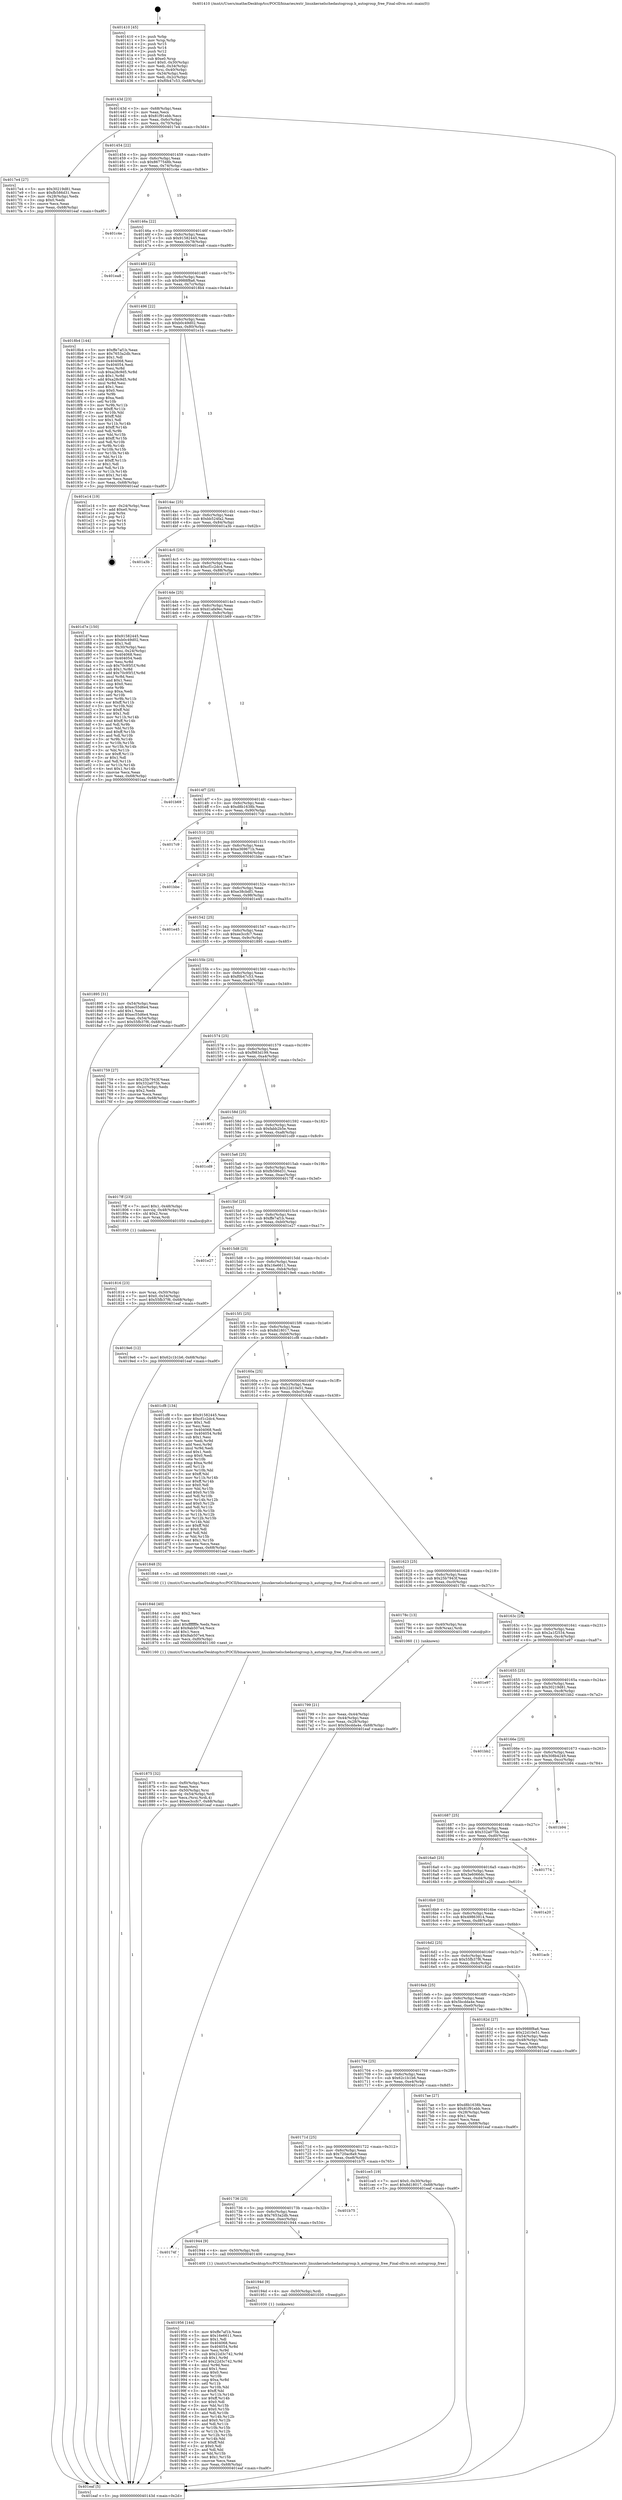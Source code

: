 digraph "0x401410" {
  label = "0x401410 (/mnt/c/Users/mathe/Desktop/tcc/POCII/binaries/extr_linuxkernelschedautogroup.h_autogroup_free_Final-ollvm.out::main(0))"
  labelloc = "t"
  node[shape=record]

  Entry [label="",width=0.3,height=0.3,shape=circle,fillcolor=black,style=filled]
  "0x40143d" [label="{
     0x40143d [23]\l
     | [instrs]\l
     &nbsp;&nbsp;0x40143d \<+3\>: mov -0x68(%rbp),%eax\l
     &nbsp;&nbsp;0x401440 \<+2\>: mov %eax,%ecx\l
     &nbsp;&nbsp;0x401442 \<+6\>: sub $0x81f91ebb,%ecx\l
     &nbsp;&nbsp;0x401448 \<+3\>: mov %eax,-0x6c(%rbp)\l
     &nbsp;&nbsp;0x40144b \<+3\>: mov %ecx,-0x70(%rbp)\l
     &nbsp;&nbsp;0x40144e \<+6\>: je 00000000004017e4 \<main+0x3d4\>\l
  }"]
  "0x4017e4" [label="{
     0x4017e4 [27]\l
     | [instrs]\l
     &nbsp;&nbsp;0x4017e4 \<+5\>: mov $0x30219d81,%eax\l
     &nbsp;&nbsp;0x4017e9 \<+5\>: mov $0xfb586d31,%ecx\l
     &nbsp;&nbsp;0x4017ee \<+3\>: mov -0x28(%rbp),%edx\l
     &nbsp;&nbsp;0x4017f1 \<+3\>: cmp $0x0,%edx\l
     &nbsp;&nbsp;0x4017f4 \<+3\>: cmove %ecx,%eax\l
     &nbsp;&nbsp;0x4017f7 \<+3\>: mov %eax,-0x68(%rbp)\l
     &nbsp;&nbsp;0x4017fa \<+5\>: jmp 0000000000401eaf \<main+0xa9f\>\l
  }"]
  "0x401454" [label="{
     0x401454 [22]\l
     | [instrs]\l
     &nbsp;&nbsp;0x401454 \<+5\>: jmp 0000000000401459 \<main+0x49\>\l
     &nbsp;&nbsp;0x401459 \<+3\>: mov -0x6c(%rbp),%eax\l
     &nbsp;&nbsp;0x40145c \<+5\>: sub $0x8677548b,%eax\l
     &nbsp;&nbsp;0x401461 \<+3\>: mov %eax,-0x74(%rbp)\l
     &nbsp;&nbsp;0x401464 \<+6\>: je 0000000000401c4e \<main+0x83e\>\l
  }"]
  Exit [label="",width=0.3,height=0.3,shape=circle,fillcolor=black,style=filled,peripheries=2]
  "0x401c4e" [label="{
     0x401c4e\l
  }", style=dashed]
  "0x40146a" [label="{
     0x40146a [22]\l
     | [instrs]\l
     &nbsp;&nbsp;0x40146a \<+5\>: jmp 000000000040146f \<main+0x5f\>\l
     &nbsp;&nbsp;0x40146f \<+3\>: mov -0x6c(%rbp),%eax\l
     &nbsp;&nbsp;0x401472 \<+5\>: sub $0x91582445,%eax\l
     &nbsp;&nbsp;0x401477 \<+3\>: mov %eax,-0x78(%rbp)\l
     &nbsp;&nbsp;0x40147a \<+6\>: je 0000000000401ea8 \<main+0xa98\>\l
  }"]
  "0x401956" [label="{
     0x401956 [144]\l
     | [instrs]\l
     &nbsp;&nbsp;0x401956 \<+5\>: mov $0xffe7af1b,%eax\l
     &nbsp;&nbsp;0x40195b \<+5\>: mov $0x16e6611,%ecx\l
     &nbsp;&nbsp;0x401960 \<+2\>: mov $0x1,%dl\l
     &nbsp;&nbsp;0x401962 \<+7\>: mov 0x404068,%esi\l
     &nbsp;&nbsp;0x401969 \<+8\>: mov 0x404054,%r8d\l
     &nbsp;&nbsp;0x401971 \<+3\>: mov %esi,%r9d\l
     &nbsp;&nbsp;0x401974 \<+7\>: sub $0x22d3c742,%r9d\l
     &nbsp;&nbsp;0x40197b \<+4\>: sub $0x1,%r9d\l
     &nbsp;&nbsp;0x40197f \<+7\>: add $0x22d3c742,%r9d\l
     &nbsp;&nbsp;0x401986 \<+4\>: imul %r9d,%esi\l
     &nbsp;&nbsp;0x40198a \<+3\>: and $0x1,%esi\l
     &nbsp;&nbsp;0x40198d \<+3\>: cmp $0x0,%esi\l
     &nbsp;&nbsp;0x401990 \<+4\>: sete %r10b\l
     &nbsp;&nbsp;0x401994 \<+4\>: cmp $0xa,%r8d\l
     &nbsp;&nbsp;0x401998 \<+4\>: setl %r11b\l
     &nbsp;&nbsp;0x40199c \<+3\>: mov %r10b,%bl\l
     &nbsp;&nbsp;0x40199f \<+3\>: xor $0xff,%bl\l
     &nbsp;&nbsp;0x4019a2 \<+3\>: mov %r11b,%r14b\l
     &nbsp;&nbsp;0x4019a5 \<+4\>: xor $0xff,%r14b\l
     &nbsp;&nbsp;0x4019a9 \<+3\>: xor $0x0,%dl\l
     &nbsp;&nbsp;0x4019ac \<+3\>: mov %bl,%r15b\l
     &nbsp;&nbsp;0x4019af \<+4\>: and $0x0,%r15b\l
     &nbsp;&nbsp;0x4019b3 \<+3\>: and %dl,%r10b\l
     &nbsp;&nbsp;0x4019b6 \<+3\>: mov %r14b,%r12b\l
     &nbsp;&nbsp;0x4019b9 \<+4\>: and $0x0,%r12b\l
     &nbsp;&nbsp;0x4019bd \<+3\>: and %dl,%r11b\l
     &nbsp;&nbsp;0x4019c0 \<+3\>: or %r10b,%r15b\l
     &nbsp;&nbsp;0x4019c3 \<+3\>: or %r11b,%r12b\l
     &nbsp;&nbsp;0x4019c6 \<+3\>: xor %r12b,%r15b\l
     &nbsp;&nbsp;0x4019c9 \<+3\>: or %r14b,%bl\l
     &nbsp;&nbsp;0x4019cc \<+3\>: xor $0xff,%bl\l
     &nbsp;&nbsp;0x4019cf \<+3\>: or $0x0,%dl\l
     &nbsp;&nbsp;0x4019d2 \<+2\>: and %dl,%bl\l
     &nbsp;&nbsp;0x4019d4 \<+3\>: or %bl,%r15b\l
     &nbsp;&nbsp;0x4019d7 \<+4\>: test $0x1,%r15b\l
     &nbsp;&nbsp;0x4019db \<+3\>: cmovne %ecx,%eax\l
     &nbsp;&nbsp;0x4019de \<+3\>: mov %eax,-0x68(%rbp)\l
     &nbsp;&nbsp;0x4019e1 \<+5\>: jmp 0000000000401eaf \<main+0xa9f\>\l
  }"]
  "0x401ea8" [label="{
     0x401ea8\l
  }", style=dashed]
  "0x401480" [label="{
     0x401480 [22]\l
     | [instrs]\l
     &nbsp;&nbsp;0x401480 \<+5\>: jmp 0000000000401485 \<main+0x75\>\l
     &nbsp;&nbsp;0x401485 \<+3\>: mov -0x6c(%rbp),%eax\l
     &nbsp;&nbsp;0x401488 \<+5\>: sub $0x9988f8a6,%eax\l
     &nbsp;&nbsp;0x40148d \<+3\>: mov %eax,-0x7c(%rbp)\l
     &nbsp;&nbsp;0x401490 \<+6\>: je 00000000004018b4 \<main+0x4a4\>\l
  }"]
  "0x40194d" [label="{
     0x40194d [9]\l
     | [instrs]\l
     &nbsp;&nbsp;0x40194d \<+4\>: mov -0x50(%rbp),%rdi\l
     &nbsp;&nbsp;0x401951 \<+5\>: call 0000000000401030 \<free@plt\>\l
     | [calls]\l
     &nbsp;&nbsp;0x401030 \{1\} (unknown)\l
  }"]
  "0x4018b4" [label="{
     0x4018b4 [144]\l
     | [instrs]\l
     &nbsp;&nbsp;0x4018b4 \<+5\>: mov $0xffe7af1b,%eax\l
     &nbsp;&nbsp;0x4018b9 \<+5\>: mov $0x7653a2db,%ecx\l
     &nbsp;&nbsp;0x4018be \<+2\>: mov $0x1,%dl\l
     &nbsp;&nbsp;0x4018c0 \<+7\>: mov 0x404068,%esi\l
     &nbsp;&nbsp;0x4018c7 \<+7\>: mov 0x404054,%edi\l
     &nbsp;&nbsp;0x4018ce \<+3\>: mov %esi,%r8d\l
     &nbsp;&nbsp;0x4018d1 \<+7\>: sub $0xa28c9d5,%r8d\l
     &nbsp;&nbsp;0x4018d8 \<+4\>: sub $0x1,%r8d\l
     &nbsp;&nbsp;0x4018dc \<+7\>: add $0xa28c9d5,%r8d\l
     &nbsp;&nbsp;0x4018e3 \<+4\>: imul %r8d,%esi\l
     &nbsp;&nbsp;0x4018e7 \<+3\>: and $0x1,%esi\l
     &nbsp;&nbsp;0x4018ea \<+3\>: cmp $0x0,%esi\l
     &nbsp;&nbsp;0x4018ed \<+4\>: sete %r9b\l
     &nbsp;&nbsp;0x4018f1 \<+3\>: cmp $0xa,%edi\l
     &nbsp;&nbsp;0x4018f4 \<+4\>: setl %r10b\l
     &nbsp;&nbsp;0x4018f8 \<+3\>: mov %r9b,%r11b\l
     &nbsp;&nbsp;0x4018fb \<+4\>: xor $0xff,%r11b\l
     &nbsp;&nbsp;0x4018ff \<+3\>: mov %r10b,%bl\l
     &nbsp;&nbsp;0x401902 \<+3\>: xor $0xff,%bl\l
     &nbsp;&nbsp;0x401905 \<+3\>: xor $0x1,%dl\l
     &nbsp;&nbsp;0x401908 \<+3\>: mov %r11b,%r14b\l
     &nbsp;&nbsp;0x40190b \<+4\>: and $0xff,%r14b\l
     &nbsp;&nbsp;0x40190f \<+3\>: and %dl,%r9b\l
     &nbsp;&nbsp;0x401912 \<+3\>: mov %bl,%r15b\l
     &nbsp;&nbsp;0x401915 \<+4\>: and $0xff,%r15b\l
     &nbsp;&nbsp;0x401919 \<+3\>: and %dl,%r10b\l
     &nbsp;&nbsp;0x40191c \<+3\>: or %r9b,%r14b\l
     &nbsp;&nbsp;0x40191f \<+3\>: or %r10b,%r15b\l
     &nbsp;&nbsp;0x401922 \<+3\>: xor %r15b,%r14b\l
     &nbsp;&nbsp;0x401925 \<+3\>: or %bl,%r11b\l
     &nbsp;&nbsp;0x401928 \<+4\>: xor $0xff,%r11b\l
     &nbsp;&nbsp;0x40192c \<+3\>: or $0x1,%dl\l
     &nbsp;&nbsp;0x40192f \<+3\>: and %dl,%r11b\l
     &nbsp;&nbsp;0x401932 \<+3\>: or %r11b,%r14b\l
     &nbsp;&nbsp;0x401935 \<+4\>: test $0x1,%r14b\l
     &nbsp;&nbsp;0x401939 \<+3\>: cmovne %ecx,%eax\l
     &nbsp;&nbsp;0x40193c \<+3\>: mov %eax,-0x68(%rbp)\l
     &nbsp;&nbsp;0x40193f \<+5\>: jmp 0000000000401eaf \<main+0xa9f\>\l
  }"]
  "0x401496" [label="{
     0x401496 [22]\l
     | [instrs]\l
     &nbsp;&nbsp;0x401496 \<+5\>: jmp 000000000040149b \<main+0x8b\>\l
     &nbsp;&nbsp;0x40149b \<+3\>: mov -0x6c(%rbp),%eax\l
     &nbsp;&nbsp;0x40149e \<+5\>: sub $0xb0c49d02,%eax\l
     &nbsp;&nbsp;0x4014a3 \<+3\>: mov %eax,-0x80(%rbp)\l
     &nbsp;&nbsp;0x4014a6 \<+6\>: je 0000000000401e14 \<main+0xa04\>\l
  }"]
  "0x40174f" [label="{
     0x40174f\l
  }", style=dashed]
  "0x401e14" [label="{
     0x401e14 [19]\l
     | [instrs]\l
     &nbsp;&nbsp;0x401e14 \<+3\>: mov -0x24(%rbp),%eax\l
     &nbsp;&nbsp;0x401e17 \<+7\>: add $0xe0,%rsp\l
     &nbsp;&nbsp;0x401e1e \<+1\>: pop %rbx\l
     &nbsp;&nbsp;0x401e1f \<+2\>: pop %r12\l
     &nbsp;&nbsp;0x401e21 \<+2\>: pop %r14\l
     &nbsp;&nbsp;0x401e23 \<+2\>: pop %r15\l
     &nbsp;&nbsp;0x401e25 \<+1\>: pop %rbp\l
     &nbsp;&nbsp;0x401e26 \<+1\>: ret\l
  }"]
  "0x4014ac" [label="{
     0x4014ac [25]\l
     | [instrs]\l
     &nbsp;&nbsp;0x4014ac \<+5\>: jmp 00000000004014b1 \<main+0xa1\>\l
     &nbsp;&nbsp;0x4014b1 \<+3\>: mov -0x6c(%rbp),%eax\l
     &nbsp;&nbsp;0x4014b4 \<+5\>: sub $0xbb524fa2,%eax\l
     &nbsp;&nbsp;0x4014b9 \<+6\>: mov %eax,-0x84(%rbp)\l
     &nbsp;&nbsp;0x4014bf \<+6\>: je 0000000000401a3b \<main+0x62b\>\l
  }"]
  "0x401944" [label="{
     0x401944 [9]\l
     | [instrs]\l
     &nbsp;&nbsp;0x401944 \<+4\>: mov -0x50(%rbp),%rdi\l
     &nbsp;&nbsp;0x401948 \<+5\>: call 0000000000401400 \<autogroup_free\>\l
     | [calls]\l
     &nbsp;&nbsp;0x401400 \{1\} (/mnt/c/Users/mathe/Desktop/tcc/POCII/binaries/extr_linuxkernelschedautogroup.h_autogroup_free_Final-ollvm.out::autogroup_free)\l
  }"]
  "0x401a3b" [label="{
     0x401a3b\l
  }", style=dashed]
  "0x4014c5" [label="{
     0x4014c5 [25]\l
     | [instrs]\l
     &nbsp;&nbsp;0x4014c5 \<+5\>: jmp 00000000004014ca \<main+0xba\>\l
     &nbsp;&nbsp;0x4014ca \<+3\>: mov -0x6c(%rbp),%eax\l
     &nbsp;&nbsp;0x4014cd \<+5\>: sub $0xcf1c2dc4,%eax\l
     &nbsp;&nbsp;0x4014d2 \<+6\>: mov %eax,-0x88(%rbp)\l
     &nbsp;&nbsp;0x4014d8 \<+6\>: je 0000000000401d7e \<main+0x96e\>\l
  }"]
  "0x401736" [label="{
     0x401736 [25]\l
     | [instrs]\l
     &nbsp;&nbsp;0x401736 \<+5\>: jmp 000000000040173b \<main+0x32b\>\l
     &nbsp;&nbsp;0x40173b \<+3\>: mov -0x6c(%rbp),%eax\l
     &nbsp;&nbsp;0x40173e \<+5\>: sub $0x7653a2db,%eax\l
     &nbsp;&nbsp;0x401743 \<+6\>: mov %eax,-0xec(%rbp)\l
     &nbsp;&nbsp;0x401749 \<+6\>: je 0000000000401944 \<main+0x534\>\l
  }"]
  "0x401d7e" [label="{
     0x401d7e [150]\l
     | [instrs]\l
     &nbsp;&nbsp;0x401d7e \<+5\>: mov $0x91582445,%eax\l
     &nbsp;&nbsp;0x401d83 \<+5\>: mov $0xb0c49d02,%ecx\l
     &nbsp;&nbsp;0x401d88 \<+2\>: mov $0x1,%dl\l
     &nbsp;&nbsp;0x401d8a \<+3\>: mov -0x30(%rbp),%esi\l
     &nbsp;&nbsp;0x401d8d \<+3\>: mov %esi,-0x24(%rbp)\l
     &nbsp;&nbsp;0x401d90 \<+7\>: mov 0x404068,%esi\l
     &nbsp;&nbsp;0x401d97 \<+7\>: mov 0x404054,%edi\l
     &nbsp;&nbsp;0x401d9e \<+3\>: mov %esi,%r8d\l
     &nbsp;&nbsp;0x401da1 \<+7\>: sub $0x70c95f1f,%r8d\l
     &nbsp;&nbsp;0x401da8 \<+4\>: sub $0x1,%r8d\l
     &nbsp;&nbsp;0x401dac \<+7\>: add $0x70c95f1f,%r8d\l
     &nbsp;&nbsp;0x401db3 \<+4\>: imul %r8d,%esi\l
     &nbsp;&nbsp;0x401db7 \<+3\>: and $0x1,%esi\l
     &nbsp;&nbsp;0x401dba \<+3\>: cmp $0x0,%esi\l
     &nbsp;&nbsp;0x401dbd \<+4\>: sete %r9b\l
     &nbsp;&nbsp;0x401dc1 \<+3\>: cmp $0xa,%edi\l
     &nbsp;&nbsp;0x401dc4 \<+4\>: setl %r10b\l
     &nbsp;&nbsp;0x401dc8 \<+3\>: mov %r9b,%r11b\l
     &nbsp;&nbsp;0x401dcb \<+4\>: xor $0xff,%r11b\l
     &nbsp;&nbsp;0x401dcf \<+3\>: mov %r10b,%bl\l
     &nbsp;&nbsp;0x401dd2 \<+3\>: xor $0xff,%bl\l
     &nbsp;&nbsp;0x401dd5 \<+3\>: xor $0x1,%dl\l
     &nbsp;&nbsp;0x401dd8 \<+3\>: mov %r11b,%r14b\l
     &nbsp;&nbsp;0x401ddb \<+4\>: and $0xff,%r14b\l
     &nbsp;&nbsp;0x401ddf \<+3\>: and %dl,%r9b\l
     &nbsp;&nbsp;0x401de2 \<+3\>: mov %bl,%r15b\l
     &nbsp;&nbsp;0x401de5 \<+4\>: and $0xff,%r15b\l
     &nbsp;&nbsp;0x401de9 \<+3\>: and %dl,%r10b\l
     &nbsp;&nbsp;0x401dec \<+3\>: or %r9b,%r14b\l
     &nbsp;&nbsp;0x401def \<+3\>: or %r10b,%r15b\l
     &nbsp;&nbsp;0x401df2 \<+3\>: xor %r15b,%r14b\l
     &nbsp;&nbsp;0x401df5 \<+3\>: or %bl,%r11b\l
     &nbsp;&nbsp;0x401df8 \<+4\>: xor $0xff,%r11b\l
     &nbsp;&nbsp;0x401dfc \<+3\>: or $0x1,%dl\l
     &nbsp;&nbsp;0x401dff \<+3\>: and %dl,%r11b\l
     &nbsp;&nbsp;0x401e02 \<+3\>: or %r11b,%r14b\l
     &nbsp;&nbsp;0x401e05 \<+4\>: test $0x1,%r14b\l
     &nbsp;&nbsp;0x401e09 \<+3\>: cmovne %ecx,%eax\l
     &nbsp;&nbsp;0x401e0c \<+3\>: mov %eax,-0x68(%rbp)\l
     &nbsp;&nbsp;0x401e0f \<+5\>: jmp 0000000000401eaf \<main+0xa9f\>\l
  }"]
  "0x4014de" [label="{
     0x4014de [25]\l
     | [instrs]\l
     &nbsp;&nbsp;0x4014de \<+5\>: jmp 00000000004014e3 \<main+0xd3\>\l
     &nbsp;&nbsp;0x4014e3 \<+3\>: mov -0x6c(%rbp),%eax\l
     &nbsp;&nbsp;0x4014e6 \<+5\>: sub $0xd1afa9ec,%eax\l
     &nbsp;&nbsp;0x4014eb \<+6\>: mov %eax,-0x8c(%rbp)\l
     &nbsp;&nbsp;0x4014f1 \<+6\>: je 0000000000401b69 \<main+0x759\>\l
  }"]
  "0x401b75" [label="{
     0x401b75\l
  }", style=dashed]
  "0x401b69" [label="{
     0x401b69\l
  }", style=dashed]
  "0x4014f7" [label="{
     0x4014f7 [25]\l
     | [instrs]\l
     &nbsp;&nbsp;0x4014f7 \<+5\>: jmp 00000000004014fc \<main+0xec\>\l
     &nbsp;&nbsp;0x4014fc \<+3\>: mov -0x6c(%rbp),%eax\l
     &nbsp;&nbsp;0x4014ff \<+5\>: sub $0xd8b1638b,%eax\l
     &nbsp;&nbsp;0x401504 \<+6\>: mov %eax,-0x90(%rbp)\l
     &nbsp;&nbsp;0x40150a \<+6\>: je 00000000004017c9 \<main+0x3b9\>\l
  }"]
  "0x40171d" [label="{
     0x40171d [25]\l
     | [instrs]\l
     &nbsp;&nbsp;0x40171d \<+5\>: jmp 0000000000401722 \<main+0x312\>\l
     &nbsp;&nbsp;0x401722 \<+3\>: mov -0x6c(%rbp),%eax\l
     &nbsp;&nbsp;0x401725 \<+5\>: sub $0x720ac8a9,%eax\l
     &nbsp;&nbsp;0x40172a \<+6\>: mov %eax,-0xe8(%rbp)\l
     &nbsp;&nbsp;0x401730 \<+6\>: je 0000000000401b75 \<main+0x765\>\l
  }"]
  "0x4017c9" [label="{
     0x4017c9\l
  }", style=dashed]
  "0x401510" [label="{
     0x401510 [25]\l
     | [instrs]\l
     &nbsp;&nbsp;0x401510 \<+5\>: jmp 0000000000401515 \<main+0x105\>\l
     &nbsp;&nbsp;0x401515 \<+3\>: mov -0x6c(%rbp),%eax\l
     &nbsp;&nbsp;0x401518 \<+5\>: sub $0xe369671b,%eax\l
     &nbsp;&nbsp;0x40151d \<+6\>: mov %eax,-0x94(%rbp)\l
     &nbsp;&nbsp;0x401523 \<+6\>: je 0000000000401bbe \<main+0x7ae\>\l
  }"]
  "0x401ce5" [label="{
     0x401ce5 [19]\l
     | [instrs]\l
     &nbsp;&nbsp;0x401ce5 \<+7\>: movl $0x0,-0x30(%rbp)\l
     &nbsp;&nbsp;0x401cec \<+7\>: movl $0x8d18017,-0x68(%rbp)\l
     &nbsp;&nbsp;0x401cf3 \<+5\>: jmp 0000000000401eaf \<main+0xa9f\>\l
  }"]
  "0x401bbe" [label="{
     0x401bbe\l
  }", style=dashed]
  "0x401529" [label="{
     0x401529 [25]\l
     | [instrs]\l
     &nbsp;&nbsp;0x401529 \<+5\>: jmp 000000000040152e \<main+0x11e\>\l
     &nbsp;&nbsp;0x40152e \<+3\>: mov -0x6c(%rbp),%eax\l
     &nbsp;&nbsp;0x401531 \<+5\>: sub $0xe38cbdf1,%eax\l
     &nbsp;&nbsp;0x401536 \<+6\>: mov %eax,-0x98(%rbp)\l
     &nbsp;&nbsp;0x40153c \<+6\>: je 0000000000401e45 \<main+0xa35\>\l
  }"]
  "0x401875" [label="{
     0x401875 [32]\l
     | [instrs]\l
     &nbsp;&nbsp;0x401875 \<+6\>: mov -0xf0(%rbp),%ecx\l
     &nbsp;&nbsp;0x40187b \<+3\>: imul %eax,%ecx\l
     &nbsp;&nbsp;0x40187e \<+4\>: mov -0x50(%rbp),%rsi\l
     &nbsp;&nbsp;0x401882 \<+4\>: movslq -0x54(%rbp),%rdi\l
     &nbsp;&nbsp;0x401886 \<+3\>: mov %ecx,(%rsi,%rdi,4)\l
     &nbsp;&nbsp;0x401889 \<+7\>: movl $0xee3ccfc7,-0x68(%rbp)\l
     &nbsp;&nbsp;0x401890 \<+5\>: jmp 0000000000401eaf \<main+0xa9f\>\l
  }"]
  "0x401e45" [label="{
     0x401e45\l
  }", style=dashed]
  "0x401542" [label="{
     0x401542 [25]\l
     | [instrs]\l
     &nbsp;&nbsp;0x401542 \<+5\>: jmp 0000000000401547 \<main+0x137\>\l
     &nbsp;&nbsp;0x401547 \<+3\>: mov -0x6c(%rbp),%eax\l
     &nbsp;&nbsp;0x40154a \<+5\>: sub $0xee3ccfc7,%eax\l
     &nbsp;&nbsp;0x40154f \<+6\>: mov %eax,-0x9c(%rbp)\l
     &nbsp;&nbsp;0x401555 \<+6\>: je 0000000000401895 \<main+0x485\>\l
  }"]
  "0x40184d" [label="{
     0x40184d [40]\l
     | [instrs]\l
     &nbsp;&nbsp;0x40184d \<+5\>: mov $0x2,%ecx\l
     &nbsp;&nbsp;0x401852 \<+1\>: cltd\l
     &nbsp;&nbsp;0x401853 \<+2\>: idiv %ecx\l
     &nbsp;&nbsp;0x401855 \<+6\>: imul $0xfffffffe,%edx,%ecx\l
     &nbsp;&nbsp;0x40185b \<+6\>: add $0x9ab507e4,%ecx\l
     &nbsp;&nbsp;0x401861 \<+3\>: add $0x1,%ecx\l
     &nbsp;&nbsp;0x401864 \<+6\>: sub $0x9ab507e4,%ecx\l
     &nbsp;&nbsp;0x40186a \<+6\>: mov %ecx,-0xf0(%rbp)\l
     &nbsp;&nbsp;0x401870 \<+5\>: call 0000000000401160 \<next_i\>\l
     | [calls]\l
     &nbsp;&nbsp;0x401160 \{1\} (/mnt/c/Users/mathe/Desktop/tcc/POCII/binaries/extr_linuxkernelschedautogroup.h_autogroup_free_Final-ollvm.out::next_i)\l
  }"]
  "0x401895" [label="{
     0x401895 [31]\l
     | [instrs]\l
     &nbsp;&nbsp;0x401895 \<+3\>: mov -0x54(%rbp),%eax\l
     &nbsp;&nbsp;0x401898 \<+5\>: sub $0xec55d6e4,%eax\l
     &nbsp;&nbsp;0x40189d \<+3\>: add $0x1,%eax\l
     &nbsp;&nbsp;0x4018a0 \<+5\>: add $0xec55d6e4,%eax\l
     &nbsp;&nbsp;0x4018a5 \<+3\>: mov %eax,-0x54(%rbp)\l
     &nbsp;&nbsp;0x4018a8 \<+7\>: movl $0x55fb37f6,-0x68(%rbp)\l
     &nbsp;&nbsp;0x4018af \<+5\>: jmp 0000000000401eaf \<main+0xa9f\>\l
  }"]
  "0x40155b" [label="{
     0x40155b [25]\l
     | [instrs]\l
     &nbsp;&nbsp;0x40155b \<+5\>: jmp 0000000000401560 \<main+0x150\>\l
     &nbsp;&nbsp;0x401560 \<+3\>: mov -0x6c(%rbp),%eax\l
     &nbsp;&nbsp;0x401563 \<+5\>: sub $0xf0b47c53,%eax\l
     &nbsp;&nbsp;0x401568 \<+6\>: mov %eax,-0xa0(%rbp)\l
     &nbsp;&nbsp;0x40156e \<+6\>: je 0000000000401759 \<main+0x349\>\l
  }"]
  "0x401816" [label="{
     0x401816 [23]\l
     | [instrs]\l
     &nbsp;&nbsp;0x401816 \<+4\>: mov %rax,-0x50(%rbp)\l
     &nbsp;&nbsp;0x40181a \<+7\>: movl $0x0,-0x54(%rbp)\l
     &nbsp;&nbsp;0x401821 \<+7\>: movl $0x55fb37f6,-0x68(%rbp)\l
     &nbsp;&nbsp;0x401828 \<+5\>: jmp 0000000000401eaf \<main+0xa9f\>\l
  }"]
  "0x401759" [label="{
     0x401759 [27]\l
     | [instrs]\l
     &nbsp;&nbsp;0x401759 \<+5\>: mov $0x25b7943f,%eax\l
     &nbsp;&nbsp;0x40175e \<+5\>: mov $0x332a075b,%ecx\l
     &nbsp;&nbsp;0x401763 \<+3\>: mov -0x2c(%rbp),%edx\l
     &nbsp;&nbsp;0x401766 \<+3\>: cmp $0x2,%edx\l
     &nbsp;&nbsp;0x401769 \<+3\>: cmovne %ecx,%eax\l
     &nbsp;&nbsp;0x40176c \<+3\>: mov %eax,-0x68(%rbp)\l
     &nbsp;&nbsp;0x40176f \<+5\>: jmp 0000000000401eaf \<main+0xa9f\>\l
  }"]
  "0x401574" [label="{
     0x401574 [25]\l
     | [instrs]\l
     &nbsp;&nbsp;0x401574 \<+5\>: jmp 0000000000401579 \<main+0x169\>\l
     &nbsp;&nbsp;0x401579 \<+3\>: mov -0x6c(%rbp),%eax\l
     &nbsp;&nbsp;0x40157c \<+5\>: sub $0xf983d199,%eax\l
     &nbsp;&nbsp;0x401581 \<+6\>: mov %eax,-0xa4(%rbp)\l
     &nbsp;&nbsp;0x401587 \<+6\>: je 00000000004019f2 \<main+0x5e2\>\l
  }"]
  "0x401eaf" [label="{
     0x401eaf [5]\l
     | [instrs]\l
     &nbsp;&nbsp;0x401eaf \<+5\>: jmp 000000000040143d \<main+0x2d\>\l
  }"]
  "0x401410" [label="{
     0x401410 [45]\l
     | [instrs]\l
     &nbsp;&nbsp;0x401410 \<+1\>: push %rbp\l
     &nbsp;&nbsp;0x401411 \<+3\>: mov %rsp,%rbp\l
     &nbsp;&nbsp;0x401414 \<+2\>: push %r15\l
     &nbsp;&nbsp;0x401416 \<+2\>: push %r14\l
     &nbsp;&nbsp;0x401418 \<+2\>: push %r12\l
     &nbsp;&nbsp;0x40141a \<+1\>: push %rbx\l
     &nbsp;&nbsp;0x40141b \<+7\>: sub $0xe0,%rsp\l
     &nbsp;&nbsp;0x401422 \<+7\>: movl $0x0,-0x30(%rbp)\l
     &nbsp;&nbsp;0x401429 \<+3\>: mov %edi,-0x34(%rbp)\l
     &nbsp;&nbsp;0x40142c \<+4\>: mov %rsi,-0x40(%rbp)\l
     &nbsp;&nbsp;0x401430 \<+3\>: mov -0x34(%rbp),%edi\l
     &nbsp;&nbsp;0x401433 \<+3\>: mov %edi,-0x2c(%rbp)\l
     &nbsp;&nbsp;0x401436 \<+7\>: movl $0xf0b47c53,-0x68(%rbp)\l
  }"]
  "0x401704" [label="{
     0x401704 [25]\l
     | [instrs]\l
     &nbsp;&nbsp;0x401704 \<+5\>: jmp 0000000000401709 \<main+0x2f9\>\l
     &nbsp;&nbsp;0x401709 \<+3\>: mov -0x6c(%rbp),%eax\l
     &nbsp;&nbsp;0x40170c \<+5\>: sub $0x62c1b1b6,%eax\l
     &nbsp;&nbsp;0x401711 \<+6\>: mov %eax,-0xe4(%rbp)\l
     &nbsp;&nbsp;0x401717 \<+6\>: je 0000000000401ce5 \<main+0x8d5\>\l
  }"]
  "0x4019f2" [label="{
     0x4019f2\l
  }", style=dashed]
  "0x40158d" [label="{
     0x40158d [25]\l
     | [instrs]\l
     &nbsp;&nbsp;0x40158d \<+5\>: jmp 0000000000401592 \<main+0x182\>\l
     &nbsp;&nbsp;0x401592 \<+3\>: mov -0x6c(%rbp),%eax\l
     &nbsp;&nbsp;0x401595 \<+5\>: sub $0xfabb2b5e,%eax\l
     &nbsp;&nbsp;0x40159a \<+6\>: mov %eax,-0xa8(%rbp)\l
     &nbsp;&nbsp;0x4015a0 \<+6\>: je 0000000000401cd9 \<main+0x8c9\>\l
  }"]
  "0x4017ae" [label="{
     0x4017ae [27]\l
     | [instrs]\l
     &nbsp;&nbsp;0x4017ae \<+5\>: mov $0xd8b1638b,%eax\l
     &nbsp;&nbsp;0x4017b3 \<+5\>: mov $0x81f91ebb,%ecx\l
     &nbsp;&nbsp;0x4017b8 \<+3\>: mov -0x28(%rbp),%edx\l
     &nbsp;&nbsp;0x4017bb \<+3\>: cmp $0x1,%edx\l
     &nbsp;&nbsp;0x4017be \<+3\>: cmovl %ecx,%eax\l
     &nbsp;&nbsp;0x4017c1 \<+3\>: mov %eax,-0x68(%rbp)\l
     &nbsp;&nbsp;0x4017c4 \<+5\>: jmp 0000000000401eaf \<main+0xa9f\>\l
  }"]
  "0x401cd9" [label="{
     0x401cd9\l
  }", style=dashed]
  "0x4015a6" [label="{
     0x4015a6 [25]\l
     | [instrs]\l
     &nbsp;&nbsp;0x4015a6 \<+5\>: jmp 00000000004015ab \<main+0x19b\>\l
     &nbsp;&nbsp;0x4015ab \<+3\>: mov -0x6c(%rbp),%eax\l
     &nbsp;&nbsp;0x4015ae \<+5\>: sub $0xfb586d31,%eax\l
     &nbsp;&nbsp;0x4015b3 \<+6\>: mov %eax,-0xac(%rbp)\l
     &nbsp;&nbsp;0x4015b9 \<+6\>: je 00000000004017ff \<main+0x3ef\>\l
  }"]
  "0x4016eb" [label="{
     0x4016eb [25]\l
     | [instrs]\l
     &nbsp;&nbsp;0x4016eb \<+5\>: jmp 00000000004016f0 \<main+0x2e0\>\l
     &nbsp;&nbsp;0x4016f0 \<+3\>: mov -0x6c(%rbp),%eax\l
     &nbsp;&nbsp;0x4016f3 \<+5\>: sub $0x5bcdda4e,%eax\l
     &nbsp;&nbsp;0x4016f8 \<+6\>: mov %eax,-0xe0(%rbp)\l
     &nbsp;&nbsp;0x4016fe \<+6\>: je 00000000004017ae \<main+0x39e\>\l
  }"]
  "0x4017ff" [label="{
     0x4017ff [23]\l
     | [instrs]\l
     &nbsp;&nbsp;0x4017ff \<+7\>: movl $0x1,-0x48(%rbp)\l
     &nbsp;&nbsp;0x401806 \<+4\>: movslq -0x48(%rbp),%rax\l
     &nbsp;&nbsp;0x40180a \<+4\>: shl $0x2,%rax\l
     &nbsp;&nbsp;0x40180e \<+3\>: mov %rax,%rdi\l
     &nbsp;&nbsp;0x401811 \<+5\>: call 0000000000401050 \<malloc@plt\>\l
     | [calls]\l
     &nbsp;&nbsp;0x401050 \{1\} (unknown)\l
  }"]
  "0x4015bf" [label="{
     0x4015bf [25]\l
     | [instrs]\l
     &nbsp;&nbsp;0x4015bf \<+5\>: jmp 00000000004015c4 \<main+0x1b4\>\l
     &nbsp;&nbsp;0x4015c4 \<+3\>: mov -0x6c(%rbp),%eax\l
     &nbsp;&nbsp;0x4015c7 \<+5\>: sub $0xffe7af1b,%eax\l
     &nbsp;&nbsp;0x4015cc \<+6\>: mov %eax,-0xb0(%rbp)\l
     &nbsp;&nbsp;0x4015d2 \<+6\>: je 0000000000401e27 \<main+0xa17\>\l
  }"]
  "0x40182d" [label="{
     0x40182d [27]\l
     | [instrs]\l
     &nbsp;&nbsp;0x40182d \<+5\>: mov $0x9988f8a6,%eax\l
     &nbsp;&nbsp;0x401832 \<+5\>: mov $0x22d10e51,%ecx\l
     &nbsp;&nbsp;0x401837 \<+3\>: mov -0x54(%rbp),%edx\l
     &nbsp;&nbsp;0x40183a \<+3\>: cmp -0x48(%rbp),%edx\l
     &nbsp;&nbsp;0x40183d \<+3\>: cmovl %ecx,%eax\l
     &nbsp;&nbsp;0x401840 \<+3\>: mov %eax,-0x68(%rbp)\l
     &nbsp;&nbsp;0x401843 \<+5\>: jmp 0000000000401eaf \<main+0xa9f\>\l
  }"]
  "0x401e27" [label="{
     0x401e27\l
  }", style=dashed]
  "0x4015d8" [label="{
     0x4015d8 [25]\l
     | [instrs]\l
     &nbsp;&nbsp;0x4015d8 \<+5\>: jmp 00000000004015dd \<main+0x1cd\>\l
     &nbsp;&nbsp;0x4015dd \<+3\>: mov -0x6c(%rbp),%eax\l
     &nbsp;&nbsp;0x4015e0 \<+5\>: sub $0x16e6611,%eax\l
     &nbsp;&nbsp;0x4015e5 \<+6\>: mov %eax,-0xb4(%rbp)\l
     &nbsp;&nbsp;0x4015eb \<+6\>: je 00000000004019e6 \<main+0x5d6\>\l
  }"]
  "0x4016d2" [label="{
     0x4016d2 [25]\l
     | [instrs]\l
     &nbsp;&nbsp;0x4016d2 \<+5\>: jmp 00000000004016d7 \<main+0x2c7\>\l
     &nbsp;&nbsp;0x4016d7 \<+3\>: mov -0x6c(%rbp),%eax\l
     &nbsp;&nbsp;0x4016da \<+5\>: sub $0x55fb37f6,%eax\l
     &nbsp;&nbsp;0x4016df \<+6\>: mov %eax,-0xdc(%rbp)\l
     &nbsp;&nbsp;0x4016e5 \<+6\>: je 000000000040182d \<main+0x41d\>\l
  }"]
  "0x4019e6" [label="{
     0x4019e6 [12]\l
     | [instrs]\l
     &nbsp;&nbsp;0x4019e6 \<+7\>: movl $0x62c1b1b6,-0x68(%rbp)\l
     &nbsp;&nbsp;0x4019ed \<+5\>: jmp 0000000000401eaf \<main+0xa9f\>\l
  }"]
  "0x4015f1" [label="{
     0x4015f1 [25]\l
     | [instrs]\l
     &nbsp;&nbsp;0x4015f1 \<+5\>: jmp 00000000004015f6 \<main+0x1e6\>\l
     &nbsp;&nbsp;0x4015f6 \<+3\>: mov -0x6c(%rbp),%eax\l
     &nbsp;&nbsp;0x4015f9 \<+5\>: sub $0x8d18017,%eax\l
     &nbsp;&nbsp;0x4015fe \<+6\>: mov %eax,-0xb8(%rbp)\l
     &nbsp;&nbsp;0x401604 \<+6\>: je 0000000000401cf8 \<main+0x8e8\>\l
  }"]
  "0x401acb" [label="{
     0x401acb\l
  }", style=dashed]
  "0x401cf8" [label="{
     0x401cf8 [134]\l
     | [instrs]\l
     &nbsp;&nbsp;0x401cf8 \<+5\>: mov $0x91582445,%eax\l
     &nbsp;&nbsp;0x401cfd \<+5\>: mov $0xcf1c2dc4,%ecx\l
     &nbsp;&nbsp;0x401d02 \<+2\>: mov $0x1,%dl\l
     &nbsp;&nbsp;0x401d04 \<+2\>: xor %esi,%esi\l
     &nbsp;&nbsp;0x401d06 \<+7\>: mov 0x404068,%edi\l
     &nbsp;&nbsp;0x401d0d \<+8\>: mov 0x404054,%r8d\l
     &nbsp;&nbsp;0x401d15 \<+3\>: sub $0x1,%esi\l
     &nbsp;&nbsp;0x401d18 \<+3\>: mov %edi,%r9d\l
     &nbsp;&nbsp;0x401d1b \<+3\>: add %esi,%r9d\l
     &nbsp;&nbsp;0x401d1e \<+4\>: imul %r9d,%edi\l
     &nbsp;&nbsp;0x401d22 \<+3\>: and $0x1,%edi\l
     &nbsp;&nbsp;0x401d25 \<+3\>: cmp $0x0,%edi\l
     &nbsp;&nbsp;0x401d28 \<+4\>: sete %r10b\l
     &nbsp;&nbsp;0x401d2c \<+4\>: cmp $0xa,%r8d\l
     &nbsp;&nbsp;0x401d30 \<+4\>: setl %r11b\l
     &nbsp;&nbsp;0x401d34 \<+3\>: mov %r10b,%bl\l
     &nbsp;&nbsp;0x401d37 \<+3\>: xor $0xff,%bl\l
     &nbsp;&nbsp;0x401d3a \<+3\>: mov %r11b,%r14b\l
     &nbsp;&nbsp;0x401d3d \<+4\>: xor $0xff,%r14b\l
     &nbsp;&nbsp;0x401d41 \<+3\>: xor $0x0,%dl\l
     &nbsp;&nbsp;0x401d44 \<+3\>: mov %bl,%r15b\l
     &nbsp;&nbsp;0x401d47 \<+4\>: and $0x0,%r15b\l
     &nbsp;&nbsp;0x401d4b \<+3\>: and %dl,%r10b\l
     &nbsp;&nbsp;0x401d4e \<+3\>: mov %r14b,%r12b\l
     &nbsp;&nbsp;0x401d51 \<+4\>: and $0x0,%r12b\l
     &nbsp;&nbsp;0x401d55 \<+3\>: and %dl,%r11b\l
     &nbsp;&nbsp;0x401d58 \<+3\>: or %r10b,%r15b\l
     &nbsp;&nbsp;0x401d5b \<+3\>: or %r11b,%r12b\l
     &nbsp;&nbsp;0x401d5e \<+3\>: xor %r12b,%r15b\l
     &nbsp;&nbsp;0x401d61 \<+3\>: or %r14b,%bl\l
     &nbsp;&nbsp;0x401d64 \<+3\>: xor $0xff,%bl\l
     &nbsp;&nbsp;0x401d67 \<+3\>: or $0x0,%dl\l
     &nbsp;&nbsp;0x401d6a \<+2\>: and %dl,%bl\l
     &nbsp;&nbsp;0x401d6c \<+3\>: or %bl,%r15b\l
     &nbsp;&nbsp;0x401d6f \<+4\>: test $0x1,%r15b\l
     &nbsp;&nbsp;0x401d73 \<+3\>: cmovne %ecx,%eax\l
     &nbsp;&nbsp;0x401d76 \<+3\>: mov %eax,-0x68(%rbp)\l
     &nbsp;&nbsp;0x401d79 \<+5\>: jmp 0000000000401eaf \<main+0xa9f\>\l
  }"]
  "0x40160a" [label="{
     0x40160a [25]\l
     | [instrs]\l
     &nbsp;&nbsp;0x40160a \<+5\>: jmp 000000000040160f \<main+0x1ff\>\l
     &nbsp;&nbsp;0x40160f \<+3\>: mov -0x6c(%rbp),%eax\l
     &nbsp;&nbsp;0x401612 \<+5\>: sub $0x22d10e51,%eax\l
     &nbsp;&nbsp;0x401617 \<+6\>: mov %eax,-0xbc(%rbp)\l
     &nbsp;&nbsp;0x40161d \<+6\>: je 0000000000401848 \<main+0x438\>\l
  }"]
  "0x4016b9" [label="{
     0x4016b9 [25]\l
     | [instrs]\l
     &nbsp;&nbsp;0x4016b9 \<+5\>: jmp 00000000004016be \<main+0x2ae\>\l
     &nbsp;&nbsp;0x4016be \<+3\>: mov -0x6c(%rbp),%eax\l
     &nbsp;&nbsp;0x4016c1 \<+5\>: sub $0x49863914,%eax\l
     &nbsp;&nbsp;0x4016c6 \<+6\>: mov %eax,-0xd8(%rbp)\l
     &nbsp;&nbsp;0x4016cc \<+6\>: je 0000000000401acb \<main+0x6bb\>\l
  }"]
  "0x401848" [label="{
     0x401848 [5]\l
     | [instrs]\l
     &nbsp;&nbsp;0x401848 \<+5\>: call 0000000000401160 \<next_i\>\l
     | [calls]\l
     &nbsp;&nbsp;0x401160 \{1\} (/mnt/c/Users/mathe/Desktop/tcc/POCII/binaries/extr_linuxkernelschedautogroup.h_autogroup_free_Final-ollvm.out::next_i)\l
  }"]
  "0x401623" [label="{
     0x401623 [25]\l
     | [instrs]\l
     &nbsp;&nbsp;0x401623 \<+5\>: jmp 0000000000401628 \<main+0x218\>\l
     &nbsp;&nbsp;0x401628 \<+3\>: mov -0x6c(%rbp),%eax\l
     &nbsp;&nbsp;0x40162b \<+5\>: sub $0x25b7943f,%eax\l
     &nbsp;&nbsp;0x401630 \<+6\>: mov %eax,-0xc0(%rbp)\l
     &nbsp;&nbsp;0x401636 \<+6\>: je 000000000040178c \<main+0x37c\>\l
  }"]
  "0x401a20" [label="{
     0x401a20\l
  }", style=dashed]
  "0x40178c" [label="{
     0x40178c [13]\l
     | [instrs]\l
     &nbsp;&nbsp;0x40178c \<+4\>: mov -0x40(%rbp),%rax\l
     &nbsp;&nbsp;0x401790 \<+4\>: mov 0x8(%rax),%rdi\l
     &nbsp;&nbsp;0x401794 \<+5\>: call 0000000000401060 \<atoi@plt\>\l
     | [calls]\l
     &nbsp;&nbsp;0x401060 \{1\} (unknown)\l
  }"]
  "0x40163c" [label="{
     0x40163c [25]\l
     | [instrs]\l
     &nbsp;&nbsp;0x40163c \<+5\>: jmp 0000000000401641 \<main+0x231\>\l
     &nbsp;&nbsp;0x401641 \<+3\>: mov -0x6c(%rbp),%eax\l
     &nbsp;&nbsp;0x401644 \<+5\>: sub $0x2a1f2534,%eax\l
     &nbsp;&nbsp;0x401649 \<+6\>: mov %eax,-0xc4(%rbp)\l
     &nbsp;&nbsp;0x40164f \<+6\>: je 0000000000401e97 \<main+0xa87\>\l
  }"]
  "0x401799" [label="{
     0x401799 [21]\l
     | [instrs]\l
     &nbsp;&nbsp;0x401799 \<+3\>: mov %eax,-0x44(%rbp)\l
     &nbsp;&nbsp;0x40179c \<+3\>: mov -0x44(%rbp),%eax\l
     &nbsp;&nbsp;0x40179f \<+3\>: mov %eax,-0x28(%rbp)\l
     &nbsp;&nbsp;0x4017a2 \<+7\>: movl $0x5bcdda4e,-0x68(%rbp)\l
     &nbsp;&nbsp;0x4017a9 \<+5\>: jmp 0000000000401eaf \<main+0xa9f\>\l
  }"]
  "0x4016a0" [label="{
     0x4016a0 [25]\l
     | [instrs]\l
     &nbsp;&nbsp;0x4016a0 \<+5\>: jmp 00000000004016a5 \<main+0x295\>\l
     &nbsp;&nbsp;0x4016a5 \<+3\>: mov -0x6c(%rbp),%eax\l
     &nbsp;&nbsp;0x4016a8 \<+5\>: sub $0x3e6066dc,%eax\l
     &nbsp;&nbsp;0x4016ad \<+6\>: mov %eax,-0xd4(%rbp)\l
     &nbsp;&nbsp;0x4016b3 \<+6\>: je 0000000000401a20 \<main+0x610\>\l
  }"]
  "0x401e97" [label="{
     0x401e97\l
  }", style=dashed]
  "0x401655" [label="{
     0x401655 [25]\l
     | [instrs]\l
     &nbsp;&nbsp;0x401655 \<+5\>: jmp 000000000040165a \<main+0x24a\>\l
     &nbsp;&nbsp;0x40165a \<+3\>: mov -0x6c(%rbp),%eax\l
     &nbsp;&nbsp;0x40165d \<+5\>: sub $0x30219d81,%eax\l
     &nbsp;&nbsp;0x401662 \<+6\>: mov %eax,-0xc8(%rbp)\l
     &nbsp;&nbsp;0x401668 \<+6\>: je 0000000000401bb2 \<main+0x7a2\>\l
  }"]
  "0x401774" [label="{
     0x401774\l
  }", style=dashed]
  "0x401bb2" [label="{
     0x401bb2\l
  }", style=dashed]
  "0x40166e" [label="{
     0x40166e [25]\l
     | [instrs]\l
     &nbsp;&nbsp;0x40166e \<+5\>: jmp 0000000000401673 \<main+0x263\>\l
     &nbsp;&nbsp;0x401673 \<+3\>: mov -0x6c(%rbp),%eax\l
     &nbsp;&nbsp;0x401676 \<+5\>: sub $0x308b4249,%eax\l
     &nbsp;&nbsp;0x40167b \<+6\>: mov %eax,-0xcc(%rbp)\l
     &nbsp;&nbsp;0x401681 \<+6\>: je 0000000000401b94 \<main+0x784\>\l
  }"]
  "0x401687" [label="{
     0x401687 [25]\l
     | [instrs]\l
     &nbsp;&nbsp;0x401687 \<+5\>: jmp 000000000040168c \<main+0x27c\>\l
     &nbsp;&nbsp;0x40168c \<+3\>: mov -0x6c(%rbp),%eax\l
     &nbsp;&nbsp;0x40168f \<+5\>: sub $0x332a075b,%eax\l
     &nbsp;&nbsp;0x401694 \<+6\>: mov %eax,-0xd0(%rbp)\l
     &nbsp;&nbsp;0x40169a \<+6\>: je 0000000000401774 \<main+0x364\>\l
  }"]
  "0x401b94" [label="{
     0x401b94\l
  }", style=dashed]
  Entry -> "0x401410" [label=" 1"]
  "0x40143d" -> "0x4017e4" [label=" 1"]
  "0x40143d" -> "0x401454" [label=" 15"]
  "0x401e14" -> Exit [label=" 1"]
  "0x401454" -> "0x401c4e" [label=" 0"]
  "0x401454" -> "0x40146a" [label=" 15"]
  "0x401d7e" -> "0x401eaf" [label=" 1"]
  "0x40146a" -> "0x401ea8" [label=" 0"]
  "0x40146a" -> "0x401480" [label=" 15"]
  "0x401cf8" -> "0x401eaf" [label=" 1"]
  "0x401480" -> "0x4018b4" [label=" 1"]
  "0x401480" -> "0x401496" [label=" 14"]
  "0x401ce5" -> "0x401eaf" [label=" 1"]
  "0x401496" -> "0x401e14" [label=" 1"]
  "0x401496" -> "0x4014ac" [label=" 13"]
  "0x4019e6" -> "0x401eaf" [label=" 1"]
  "0x4014ac" -> "0x401a3b" [label=" 0"]
  "0x4014ac" -> "0x4014c5" [label=" 13"]
  "0x401956" -> "0x401eaf" [label=" 1"]
  "0x4014c5" -> "0x401d7e" [label=" 1"]
  "0x4014c5" -> "0x4014de" [label=" 12"]
  "0x401944" -> "0x40194d" [label=" 1"]
  "0x4014de" -> "0x401b69" [label=" 0"]
  "0x4014de" -> "0x4014f7" [label=" 12"]
  "0x401736" -> "0x40174f" [label=" 0"]
  "0x4014f7" -> "0x4017c9" [label=" 0"]
  "0x4014f7" -> "0x401510" [label=" 12"]
  "0x40194d" -> "0x401956" [label=" 1"]
  "0x401510" -> "0x401bbe" [label=" 0"]
  "0x401510" -> "0x401529" [label=" 12"]
  "0x40171d" -> "0x401736" [label=" 1"]
  "0x401529" -> "0x401e45" [label=" 0"]
  "0x401529" -> "0x401542" [label=" 12"]
  "0x401736" -> "0x401944" [label=" 1"]
  "0x401542" -> "0x401895" [label=" 1"]
  "0x401542" -> "0x40155b" [label=" 11"]
  "0x401704" -> "0x40171d" [label=" 1"]
  "0x40155b" -> "0x401759" [label=" 1"]
  "0x40155b" -> "0x401574" [label=" 10"]
  "0x401759" -> "0x401eaf" [label=" 1"]
  "0x401410" -> "0x40143d" [label=" 1"]
  "0x401eaf" -> "0x40143d" [label=" 15"]
  "0x401704" -> "0x401ce5" [label=" 1"]
  "0x401574" -> "0x4019f2" [label=" 0"]
  "0x401574" -> "0x40158d" [label=" 10"]
  "0x40171d" -> "0x401b75" [label=" 0"]
  "0x40158d" -> "0x401cd9" [label=" 0"]
  "0x40158d" -> "0x4015a6" [label=" 10"]
  "0x4018b4" -> "0x401eaf" [label=" 1"]
  "0x4015a6" -> "0x4017ff" [label=" 1"]
  "0x4015a6" -> "0x4015bf" [label=" 9"]
  "0x401875" -> "0x401eaf" [label=" 1"]
  "0x4015bf" -> "0x401e27" [label=" 0"]
  "0x4015bf" -> "0x4015d8" [label=" 9"]
  "0x40184d" -> "0x401875" [label=" 1"]
  "0x4015d8" -> "0x4019e6" [label=" 1"]
  "0x4015d8" -> "0x4015f1" [label=" 8"]
  "0x40182d" -> "0x401eaf" [label=" 2"]
  "0x4015f1" -> "0x401cf8" [label=" 1"]
  "0x4015f1" -> "0x40160a" [label=" 7"]
  "0x401816" -> "0x401eaf" [label=" 1"]
  "0x40160a" -> "0x401848" [label=" 1"]
  "0x40160a" -> "0x401623" [label=" 6"]
  "0x4017e4" -> "0x401eaf" [label=" 1"]
  "0x401623" -> "0x40178c" [label=" 1"]
  "0x401623" -> "0x40163c" [label=" 5"]
  "0x40178c" -> "0x401799" [label=" 1"]
  "0x401799" -> "0x401eaf" [label=" 1"]
  "0x4017ae" -> "0x401eaf" [label=" 1"]
  "0x40163c" -> "0x401e97" [label=" 0"]
  "0x40163c" -> "0x401655" [label=" 5"]
  "0x4016eb" -> "0x4017ae" [label=" 1"]
  "0x401655" -> "0x401bb2" [label=" 0"]
  "0x401655" -> "0x40166e" [label=" 5"]
  "0x401895" -> "0x401eaf" [label=" 1"]
  "0x40166e" -> "0x401b94" [label=" 0"]
  "0x40166e" -> "0x401687" [label=" 5"]
  "0x4016d2" -> "0x4016eb" [label=" 3"]
  "0x401687" -> "0x401774" [label=" 0"]
  "0x401687" -> "0x4016a0" [label=" 5"]
  "0x4016eb" -> "0x401704" [label=" 2"]
  "0x4016a0" -> "0x401a20" [label=" 0"]
  "0x4016a0" -> "0x4016b9" [label=" 5"]
  "0x4017ff" -> "0x401816" [label=" 1"]
  "0x4016b9" -> "0x401acb" [label=" 0"]
  "0x4016b9" -> "0x4016d2" [label=" 5"]
  "0x401848" -> "0x40184d" [label=" 1"]
  "0x4016d2" -> "0x40182d" [label=" 2"]
}
